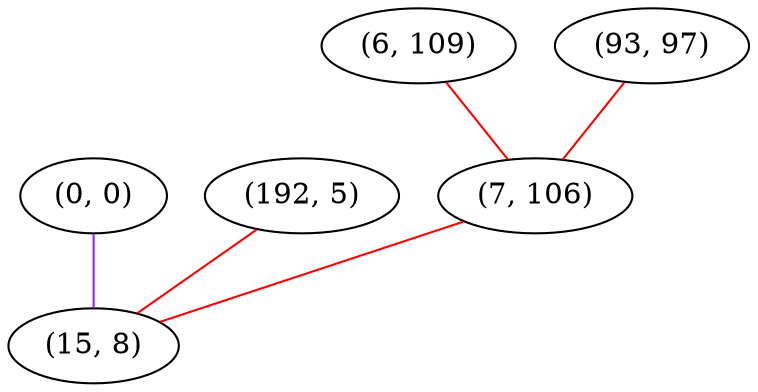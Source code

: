 graph "" {
"(0, 0)";
"(6, 109)";
"(93, 97)";
"(192, 5)";
"(7, 106)";
"(15, 8)";
"(0, 0)" -- "(15, 8)"  [color=purple, key=0, weight=4];
"(6, 109)" -- "(7, 106)"  [color=red, key=0, weight=1];
"(93, 97)" -- "(7, 106)"  [color=red, key=0, weight=1];
"(192, 5)" -- "(15, 8)"  [color=red, key=0, weight=1];
"(7, 106)" -- "(15, 8)"  [color=red, key=0, weight=1];
}
